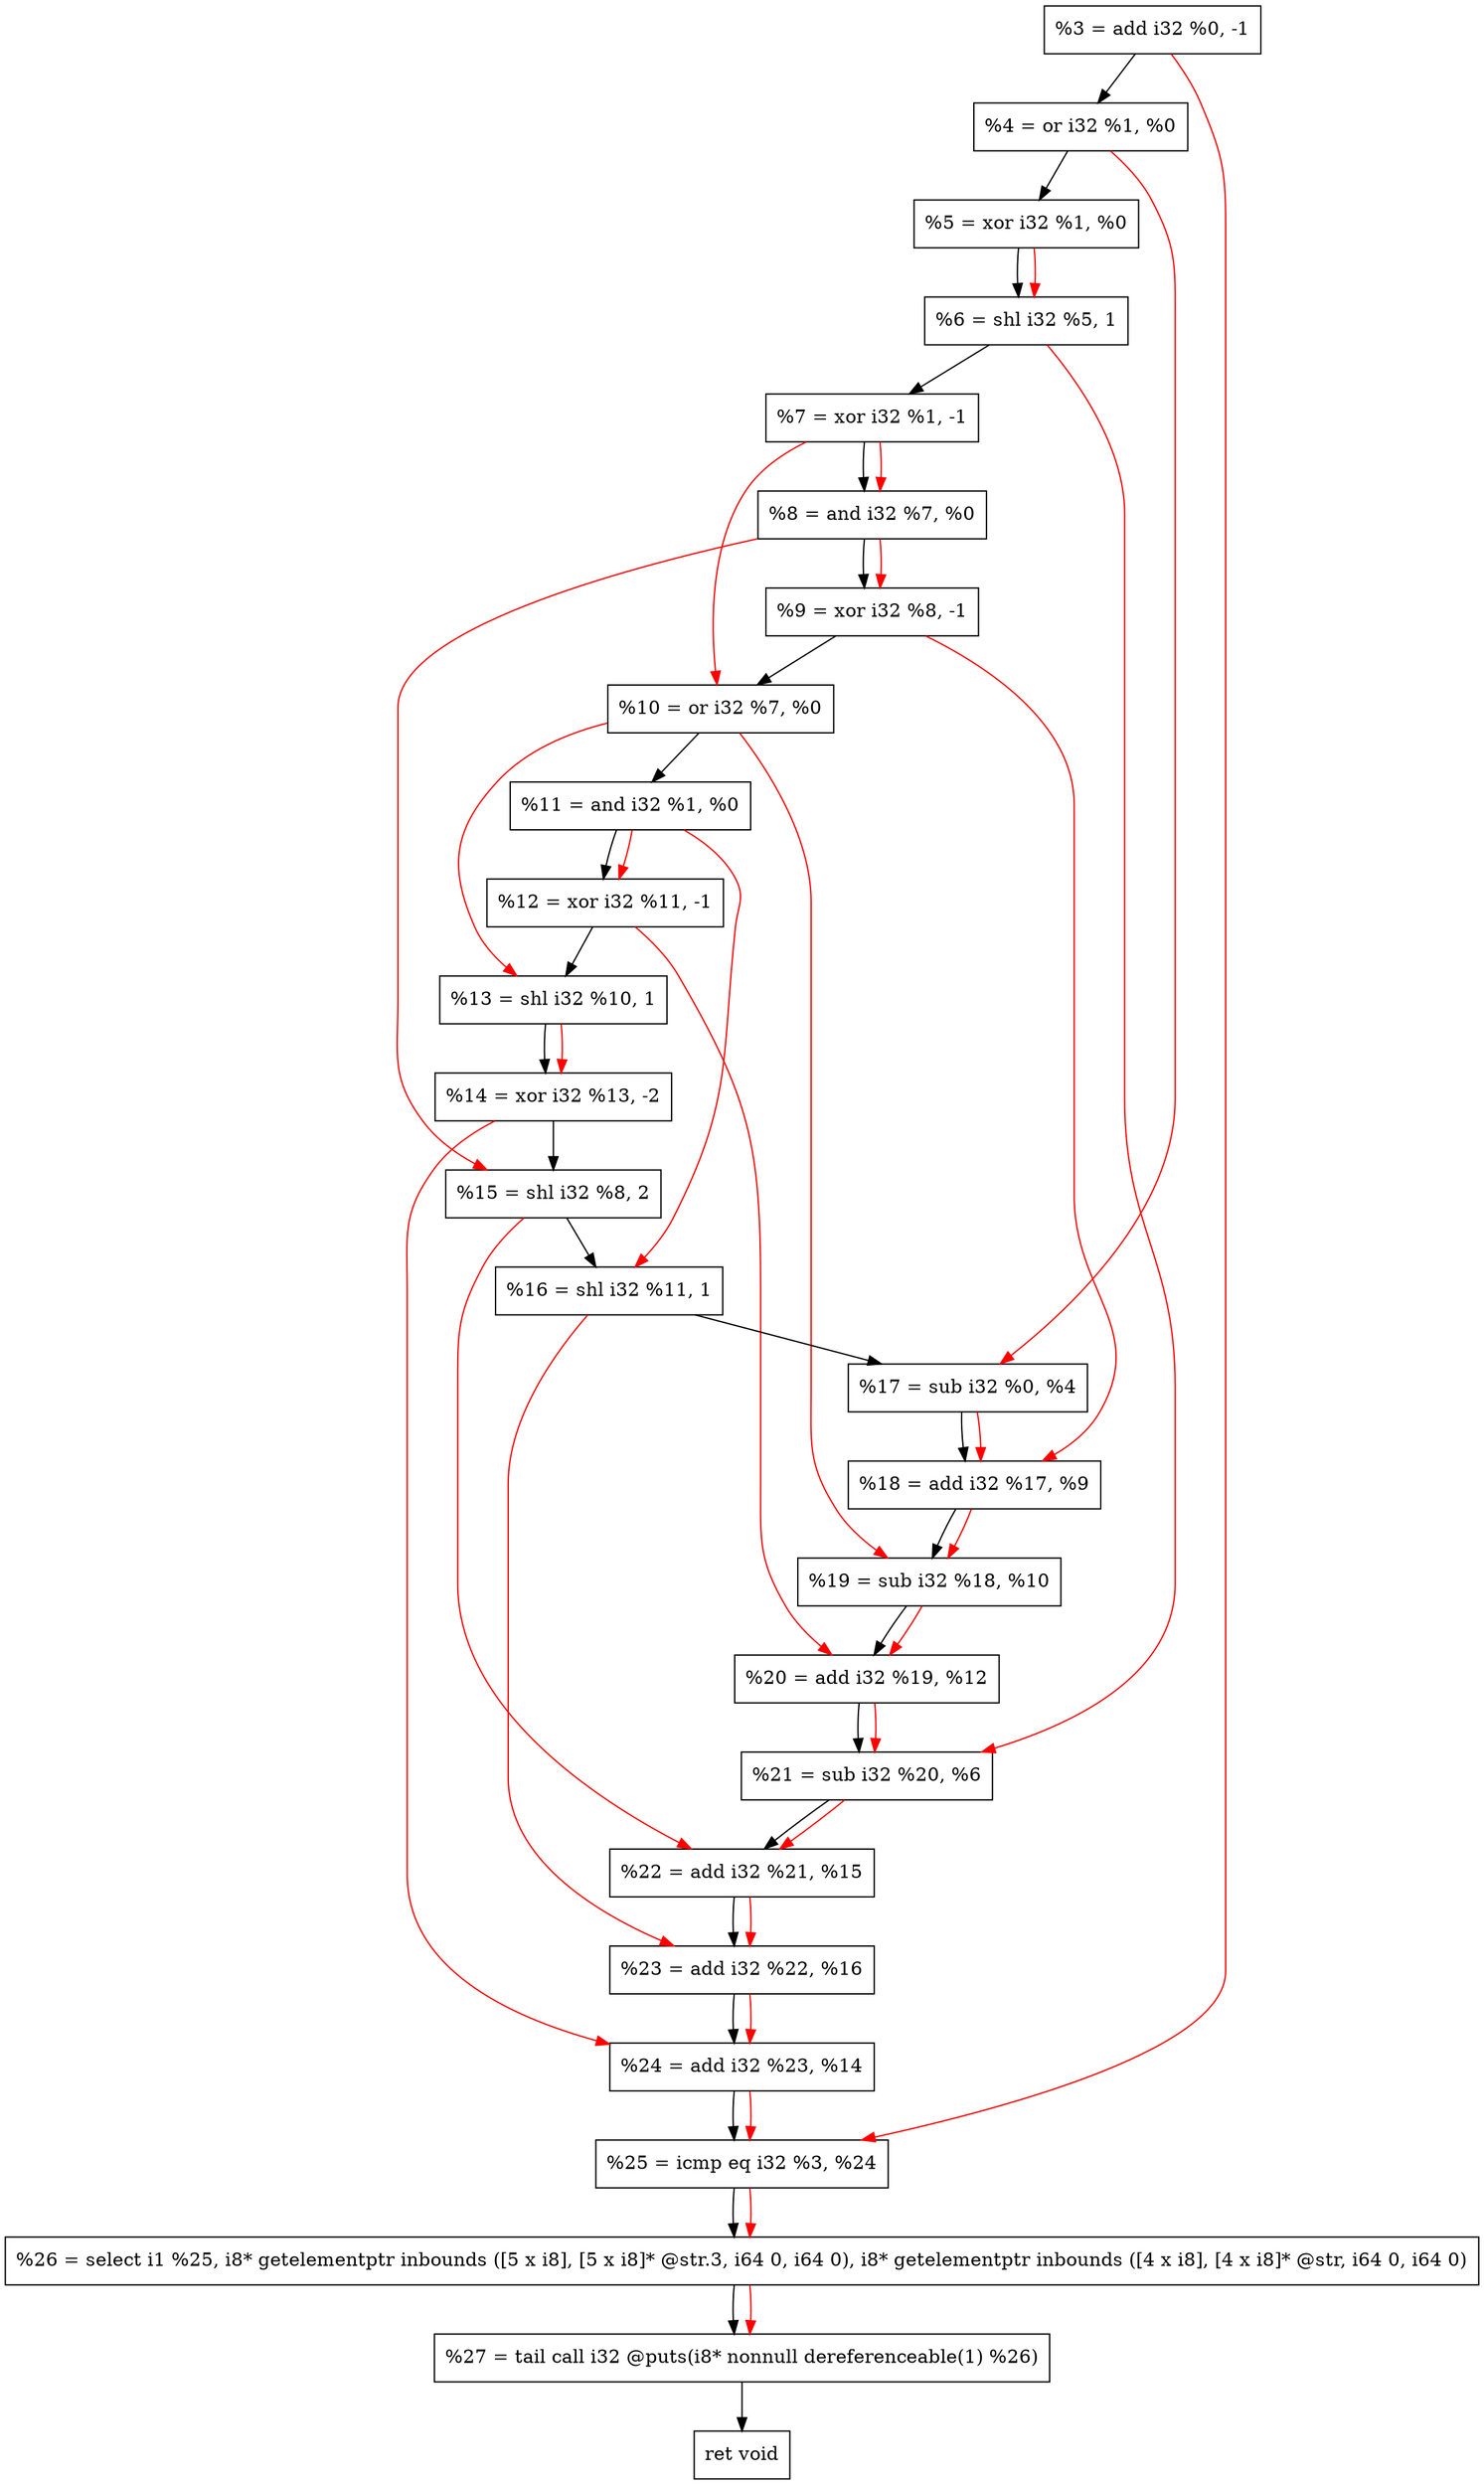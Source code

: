 digraph "DFG for'crackme' function" {
	Node0x1b31b50[shape=record, label="  %3 = add i32 %0, -1"];
	Node0x1b31bc0[shape=record, label="  %4 = or i32 %1, %0"];
	Node0x1b31c80[shape=record, label="  %5 = xor i32 %1, %0"];
	Node0x1b31cf0[shape=record, label="  %6 = shl i32 %5, 1"];
	Node0x1b31d60[shape=record, label="  %7 = xor i32 %1, -1"];
	Node0x1b31dd0[shape=record, label="  %8 = and i32 %7, %0"];
	Node0x1b31e40[shape=record, label="  %9 = xor i32 %8, -1"];
	Node0x1b31eb0[shape=record, label="  %10 = or i32 %7, %0"];
	Node0x1b31f20[shape=record, label="  %11 = and i32 %1, %0"];
	Node0x1b31f90[shape=record, label="  %12 = xor i32 %11, -1"];
	Node0x1b32000[shape=record, label="  %13 = shl i32 %10, 1"];
	Node0x1b320a0[shape=record, label="  %14 = xor i32 %13, -2"];
	Node0x1b32140[shape=record, label="  %15 = shl i32 %8, 2"];
	Node0x1b321b0[shape=record, label="  %16 = shl i32 %11, 1"];
	Node0x1b32220[shape=record, label="  %17 = sub i32 %0, %4"];
	Node0x1b32290[shape=record, label="  %18 = add i32 %17, %9"];
	Node0x1b32300[shape=record, label="  %19 = sub i32 %18, %10"];
	Node0x1b32370[shape=record, label="  %20 = add i32 %19, %12"];
	Node0x1b323e0[shape=record, label="  %21 = sub i32 %20, %6"];
	Node0x1b32450[shape=record, label="  %22 = add i32 %21, %15"];
	Node0x1b324c0[shape=record, label="  %23 = add i32 %22, %16"];
	Node0x1b32530[shape=record, label="  %24 = add i32 %23, %14"];
	Node0x1b325a0[shape=record, label="  %25 = icmp eq i32 %3, %24"];
	Node0x1ad2268[shape=record, label="  %26 = select i1 %25, i8* getelementptr inbounds ([5 x i8], [5 x i8]* @str.3, i64 0, i64 0), i8* getelementptr inbounds ([4 x i8], [4 x i8]* @str, i64 0, i64 0)"];
	Node0x1b32a40[shape=record, label="  %27 = tail call i32 @puts(i8* nonnull dereferenceable(1) %26)"];
	Node0x1b32a90[shape=record, label="  ret void"];
	Node0x1b31b50 -> Node0x1b31bc0;
	Node0x1b31bc0 -> Node0x1b31c80;
	Node0x1b31c80 -> Node0x1b31cf0;
	Node0x1b31cf0 -> Node0x1b31d60;
	Node0x1b31d60 -> Node0x1b31dd0;
	Node0x1b31dd0 -> Node0x1b31e40;
	Node0x1b31e40 -> Node0x1b31eb0;
	Node0x1b31eb0 -> Node0x1b31f20;
	Node0x1b31f20 -> Node0x1b31f90;
	Node0x1b31f90 -> Node0x1b32000;
	Node0x1b32000 -> Node0x1b320a0;
	Node0x1b320a0 -> Node0x1b32140;
	Node0x1b32140 -> Node0x1b321b0;
	Node0x1b321b0 -> Node0x1b32220;
	Node0x1b32220 -> Node0x1b32290;
	Node0x1b32290 -> Node0x1b32300;
	Node0x1b32300 -> Node0x1b32370;
	Node0x1b32370 -> Node0x1b323e0;
	Node0x1b323e0 -> Node0x1b32450;
	Node0x1b32450 -> Node0x1b324c0;
	Node0x1b324c0 -> Node0x1b32530;
	Node0x1b32530 -> Node0x1b325a0;
	Node0x1b325a0 -> Node0x1ad2268;
	Node0x1ad2268 -> Node0x1b32a40;
	Node0x1b32a40 -> Node0x1b32a90;
edge [color=red]
	Node0x1b31c80 -> Node0x1b31cf0;
	Node0x1b31d60 -> Node0x1b31dd0;
	Node0x1b31dd0 -> Node0x1b31e40;
	Node0x1b31d60 -> Node0x1b31eb0;
	Node0x1b31f20 -> Node0x1b31f90;
	Node0x1b31eb0 -> Node0x1b32000;
	Node0x1b32000 -> Node0x1b320a0;
	Node0x1b31dd0 -> Node0x1b32140;
	Node0x1b31f20 -> Node0x1b321b0;
	Node0x1b31bc0 -> Node0x1b32220;
	Node0x1b32220 -> Node0x1b32290;
	Node0x1b31e40 -> Node0x1b32290;
	Node0x1b32290 -> Node0x1b32300;
	Node0x1b31eb0 -> Node0x1b32300;
	Node0x1b32300 -> Node0x1b32370;
	Node0x1b31f90 -> Node0x1b32370;
	Node0x1b32370 -> Node0x1b323e0;
	Node0x1b31cf0 -> Node0x1b323e0;
	Node0x1b323e0 -> Node0x1b32450;
	Node0x1b32140 -> Node0x1b32450;
	Node0x1b32450 -> Node0x1b324c0;
	Node0x1b321b0 -> Node0x1b324c0;
	Node0x1b324c0 -> Node0x1b32530;
	Node0x1b320a0 -> Node0x1b32530;
	Node0x1b31b50 -> Node0x1b325a0;
	Node0x1b32530 -> Node0x1b325a0;
	Node0x1b325a0 -> Node0x1ad2268;
	Node0x1ad2268 -> Node0x1b32a40;
}
